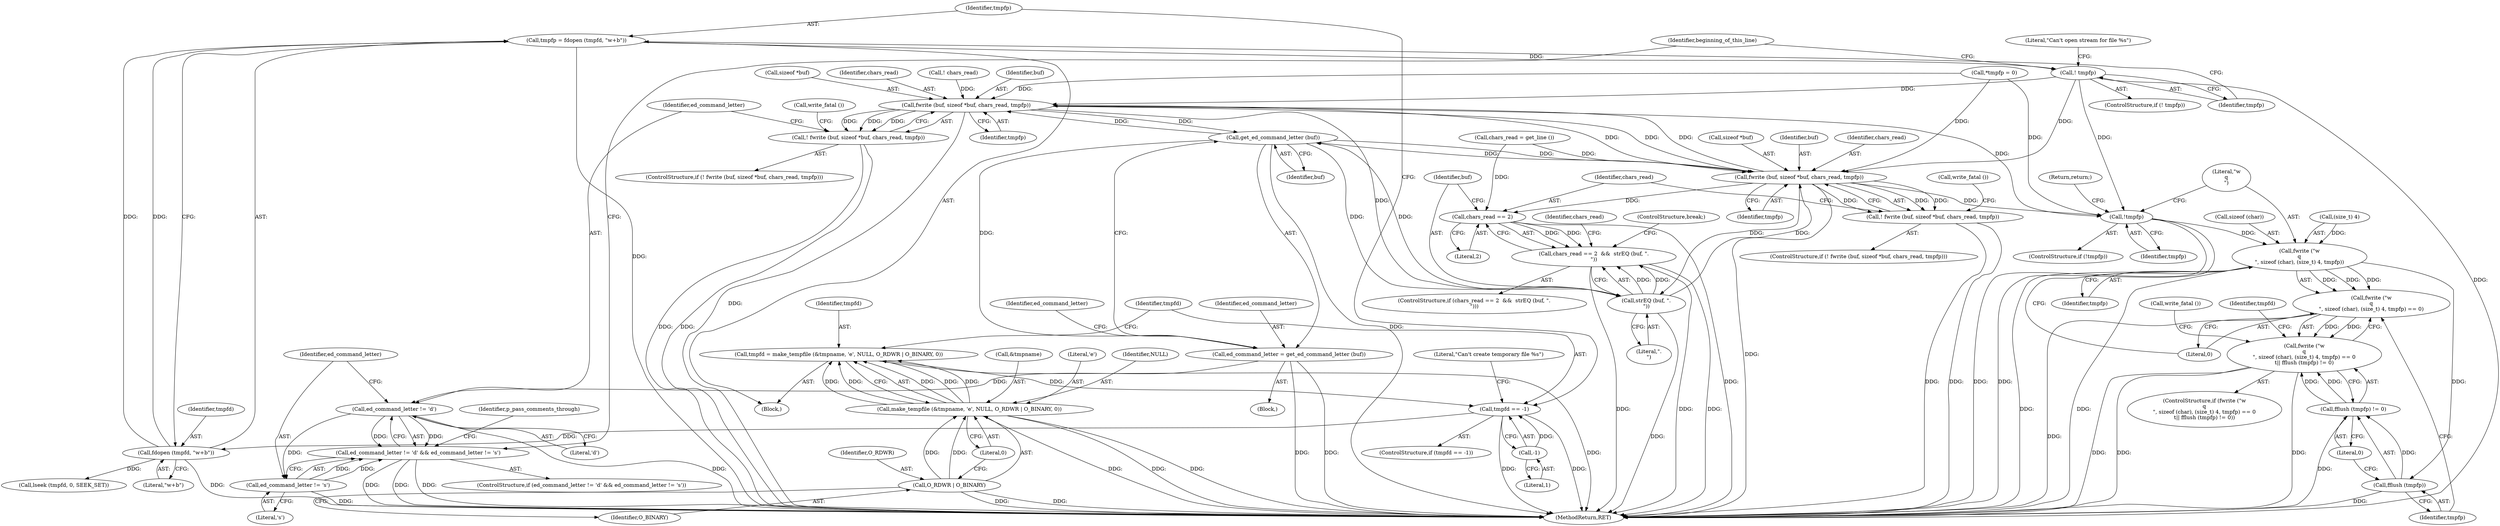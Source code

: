 digraph "0_savannah_3fcd042d26d70856e826a42b5f93dc4854d80bf0@API" {
"1000147" [label="(Call,tmpfp = fdopen (tmpfd, \"w+b\"))"];
"1000149" [label="(Call,fdopen (tmpfd, \"w+b\"))"];
"1000139" [label="(Call,tmpfd == -1)"];
"1000127" [label="(Call,tmpfd = make_tempfile (&tmpname, 'e', NULL, O_RDWR | O_BINARY, 0))"];
"1000129" [label="(Call,make_tempfile (&tmpname, 'e', NULL, O_RDWR | O_BINARY, 0))"];
"1000134" [label="(Call,O_RDWR | O_BINARY)"];
"1000141" [label="(Call,-1)"];
"1000153" [label="(Call,! tmpfp)"];
"1000188" [label="(Call,fwrite (buf, sizeof *buf, chars_read, tmpfp))"];
"1000179" [label="(Call,get_ed_command_letter (buf))"];
"1000177" [label="(Call,ed_command_letter = get_ed_command_letter (buf))"];
"1000198" [label="(Call,ed_command_letter != 'd')"];
"1000197" [label="(Call,ed_command_letter != 'd' && ed_command_letter != 's')"];
"1000201" [label="(Call,ed_command_letter != 's')"];
"1000219" [label="(Call,fwrite (buf, sizeof *buf, chars_read, tmpfp))"];
"1000218" [label="(Call,! fwrite (buf, sizeof *buf, chars_read, tmpfp))"];
"1000229" [label="(Call,chars_read == 2)"];
"1000228" [label="(Call,chars_read == 2  &&  strEQ (buf, \".\n\"))"];
"1000232" [label="(Call,strEQ (buf, \".\n\"))"];
"1000246" [label="(Call,!tmpfp)"];
"1000252" [label="(Call,fwrite (\"w\nq\n\", sizeof (char), (size_t) 4, tmpfp))"];
"1000251" [label="(Call,fwrite (\"w\nq\n\", sizeof (char), (size_t) 4, tmpfp) == 0)"];
"1000250" [label="(Call,fwrite (\"w\nq\n\", sizeof (char), (size_t) 4, tmpfp) == 0\n\t|| fflush (tmpfp) != 0)"];
"1000262" [label="(Call,fflush (tmpfp))"];
"1000261" [label="(Call,fflush (tmpfp) != 0)"];
"1000187" [label="(Call,! fwrite (buf, sizeof *buf, chars_read, tmpfp))"];
"1000142" [label="(Literal,1)"];
"1000148" [label="(Identifier,tmpfp)"];
"1000195" [label="(Call,write_fatal ())"];
"1000227" [label="(ControlStructure,if (chars_read == 2  &&  strEQ (buf, \".\n\")))"];
"1000217" [label="(ControlStructure,if (! fwrite (buf, sizeof *buf, chars_read, tmpfp)))"];
"1000218" [label="(Call,! fwrite (buf, sizeof *buf, chars_read, tmpfp))"];
"1000152" [label="(ControlStructure,if (! tmpfp))"];
"1000259" [label="(Identifier,tmpfp)"];
"1000219" [label="(Call,fwrite (buf, sizeof *buf, chars_read, tmpfp))"];
"1000186" [label="(ControlStructure,if (! fwrite (buf, sizeof *buf, chars_read, tmpfp)))"];
"1000177" [label="(Call,ed_command_letter = get_ed_command_letter (buf))"];
"1000248" [label="(Return,return;)"];
"1000114" [label="(Call,*tmpfp = 0)"];
"1000147" [label="(Call,tmpfp = fdopen (tmpfd, \"w+b\"))"];
"1000251" [label="(Call,fwrite (\"w\nq\n\", sizeof (char), (size_t) 4, tmpfp) == 0)"];
"1000154" [label="(Identifier,tmpfp)"];
"1000190" [label="(Call,sizeof *buf)"];
"1000254" [label="(Call,sizeof (char))"];
"1000193" [label="(Identifier,chars_read)"];
"1000182" [label="(Identifier,ed_command_letter)"];
"1000203" [label="(Literal,'s')"];
"1000253" [label="(Literal,\"w\nq\n\")"];
"1000211" [label="(Identifier,chars_read)"];
"1000139" [label="(Call,tmpfd == -1)"];
"1000225" [label="(Identifier,tmpfp)"];
"1000187" [label="(Call,! fwrite (buf, sizeof *buf, chars_read, tmpfp))"];
"1000200" [label="(Literal,'d')"];
"1000153" [label="(Call,! tmpfp)"];
"1000250" [label="(Call,fwrite (\"w\nq\n\", sizeof (char), (size_t) 4, tmpfp) == 0\n\t|| fflush (tmpfp) != 0)"];
"1000150" [label="(Identifier,tmpfd)"];
"1000160" [label="(Block,)"];
"1000232" [label="(Call,strEQ (buf, \".\n\"))"];
"1000221" [label="(Call,sizeof *buf)"];
"1000199" [label="(Identifier,ed_command_letter)"];
"1000194" [label="(Identifier,tmpfp)"];
"1000130" [label="(Call,&tmpname)"];
"1000129" [label="(Call,make_tempfile (&tmpname, 'e', NULL, O_RDWR | O_BINARY, 0))"];
"1000188" [label="(Call,fwrite (buf, sizeof *buf, chars_read, tmpfp))"];
"1000197" [label="(Call,ed_command_letter != 'd' && ed_command_letter != 's')"];
"1000128" [label="(Identifier,tmpfd)"];
"1000268" [label="(Call,lseek (tmpfd, 0, SEEK_SET))"];
"1000234" [label="(Literal,\".\n\")"];
"1000249" [label="(ControlStructure,if (fwrite (\"w\nq\n\", sizeof (char), (size_t) 4, tmpfp) == 0\n\t|| fflush (tmpfp) != 0))"];
"1000226" [label="(Call,write_fatal ())"];
"1000170" [label="(Call,! chars_read)"];
"1000206" [label="(Identifier,p_pass_comments_through)"];
"1000233" [label="(Identifier,buf)"];
"1000140" [label="(Identifier,tmpfd)"];
"1000252" [label="(Call,fwrite (\"w\nq\n\", sizeof (char), (size_t) 4, tmpfp))"];
"1000265" [label="(Call,write_fatal ())"];
"1000235" [label="(ControlStructure,break;)"];
"1000180" [label="(Identifier,buf)"];
"1000262" [label="(Call,fflush (tmpfp))"];
"1000137" [label="(Literal,0)"];
"1000127" [label="(Call,tmpfd = make_tempfile (&tmpname, 'e', NULL, O_RDWR | O_BINARY, 0))"];
"1000198" [label="(Call,ed_command_letter != 'd')"];
"1000231" [label="(Literal,2)"];
"1000230" [label="(Identifier,chars_read)"];
"1000210" [label="(Call,chars_read = get_line ())"];
"1000126" [label="(Block,)"];
"1000135" [label="(Identifier,O_RDWR)"];
"1000201" [label="(Call,ed_command_letter != 's')"];
"1000220" [label="(Identifier,buf)"];
"1000189" [label="(Identifier,buf)"];
"1000260" [label="(Literal,0)"];
"1000269" [label="(Identifier,tmpfd)"];
"1000228" [label="(Call,chars_read == 2  &&  strEQ (buf, \".\n\"))"];
"1000246" [label="(Call,!tmpfp)"];
"1000138" [label="(ControlStructure,if (tmpfd == -1))"];
"1000245" [label="(ControlStructure,if (!tmpfp))"];
"1000261" [label="(Call,fflush (tmpfp) != 0)"];
"1000149" [label="(Call,fdopen (tmpfd, \"w+b\"))"];
"1000278" [label="(MethodReturn,RET)"];
"1000163" [label="(Identifier,beginning_of_this_line)"];
"1000196" [label="(ControlStructure,if (ed_command_letter != 'd' && ed_command_letter != 's'))"];
"1000229" [label="(Call,chars_read == 2)"];
"1000256" [label="(Call,(size_t) 4)"];
"1000179" [label="(Call,get_ed_command_letter (buf))"];
"1000224" [label="(Identifier,chars_read)"];
"1000202" [label="(Identifier,ed_command_letter)"];
"1000178" [label="(Identifier,ed_command_letter)"];
"1000151" [label="(Literal,\"w+b\")"];
"1000144" [label="(Literal,\"Can't create temporary file %s\")"];
"1000264" [label="(Literal,0)"];
"1000132" [label="(Literal,'e')"];
"1000141" [label="(Call,-1)"];
"1000156" [label="(Literal,\"Can't open stream for file %s\")"];
"1000247" [label="(Identifier,tmpfp)"];
"1000263" [label="(Identifier,tmpfp)"];
"1000133" [label="(Identifier,NULL)"];
"1000136" [label="(Identifier,O_BINARY)"];
"1000134" [label="(Call,O_RDWR | O_BINARY)"];
"1000147" -> "1000126"  [label="AST: "];
"1000147" -> "1000149"  [label="CFG: "];
"1000148" -> "1000147"  [label="AST: "];
"1000149" -> "1000147"  [label="AST: "];
"1000154" -> "1000147"  [label="CFG: "];
"1000147" -> "1000278"  [label="DDG: "];
"1000149" -> "1000147"  [label="DDG: "];
"1000149" -> "1000147"  [label="DDG: "];
"1000147" -> "1000153"  [label="DDG: "];
"1000149" -> "1000151"  [label="CFG: "];
"1000150" -> "1000149"  [label="AST: "];
"1000151" -> "1000149"  [label="AST: "];
"1000149" -> "1000278"  [label="DDG: "];
"1000139" -> "1000149"  [label="DDG: "];
"1000149" -> "1000268"  [label="DDG: "];
"1000139" -> "1000138"  [label="AST: "];
"1000139" -> "1000141"  [label="CFG: "];
"1000140" -> "1000139"  [label="AST: "];
"1000141" -> "1000139"  [label="AST: "];
"1000144" -> "1000139"  [label="CFG: "];
"1000148" -> "1000139"  [label="CFG: "];
"1000139" -> "1000278"  [label="DDG: "];
"1000139" -> "1000278"  [label="DDG: "];
"1000127" -> "1000139"  [label="DDG: "];
"1000141" -> "1000139"  [label="DDG: "];
"1000127" -> "1000126"  [label="AST: "];
"1000127" -> "1000129"  [label="CFG: "];
"1000128" -> "1000127"  [label="AST: "];
"1000129" -> "1000127"  [label="AST: "];
"1000140" -> "1000127"  [label="CFG: "];
"1000127" -> "1000278"  [label="DDG: "];
"1000129" -> "1000127"  [label="DDG: "];
"1000129" -> "1000127"  [label="DDG: "];
"1000129" -> "1000127"  [label="DDG: "];
"1000129" -> "1000127"  [label="DDG: "];
"1000129" -> "1000127"  [label="DDG: "];
"1000129" -> "1000137"  [label="CFG: "];
"1000130" -> "1000129"  [label="AST: "];
"1000132" -> "1000129"  [label="AST: "];
"1000133" -> "1000129"  [label="AST: "];
"1000134" -> "1000129"  [label="AST: "];
"1000137" -> "1000129"  [label="AST: "];
"1000129" -> "1000278"  [label="DDG: "];
"1000129" -> "1000278"  [label="DDG: "];
"1000129" -> "1000278"  [label="DDG: "];
"1000134" -> "1000129"  [label="DDG: "];
"1000134" -> "1000129"  [label="DDG: "];
"1000134" -> "1000136"  [label="CFG: "];
"1000135" -> "1000134"  [label="AST: "];
"1000136" -> "1000134"  [label="AST: "];
"1000137" -> "1000134"  [label="CFG: "];
"1000134" -> "1000278"  [label="DDG: "];
"1000134" -> "1000278"  [label="DDG: "];
"1000141" -> "1000142"  [label="CFG: "];
"1000142" -> "1000141"  [label="AST: "];
"1000153" -> "1000152"  [label="AST: "];
"1000153" -> "1000154"  [label="CFG: "];
"1000154" -> "1000153"  [label="AST: "];
"1000156" -> "1000153"  [label="CFG: "];
"1000163" -> "1000153"  [label="CFG: "];
"1000153" -> "1000278"  [label="DDG: "];
"1000153" -> "1000188"  [label="DDG: "];
"1000153" -> "1000219"  [label="DDG: "];
"1000153" -> "1000246"  [label="DDG: "];
"1000188" -> "1000187"  [label="AST: "];
"1000188" -> "1000194"  [label="CFG: "];
"1000189" -> "1000188"  [label="AST: "];
"1000190" -> "1000188"  [label="AST: "];
"1000193" -> "1000188"  [label="AST: "];
"1000194" -> "1000188"  [label="AST: "];
"1000187" -> "1000188"  [label="CFG: "];
"1000188" -> "1000278"  [label="DDG: "];
"1000188" -> "1000179"  [label="DDG: "];
"1000188" -> "1000187"  [label="DDG: "];
"1000188" -> "1000187"  [label="DDG: "];
"1000188" -> "1000187"  [label="DDG: "];
"1000179" -> "1000188"  [label="DDG: "];
"1000170" -> "1000188"  [label="DDG: "];
"1000219" -> "1000188"  [label="DDG: "];
"1000114" -> "1000188"  [label="DDG: "];
"1000188" -> "1000219"  [label="DDG: "];
"1000188" -> "1000219"  [label="DDG: "];
"1000188" -> "1000232"  [label="DDG: "];
"1000188" -> "1000246"  [label="DDG: "];
"1000179" -> "1000177"  [label="AST: "];
"1000179" -> "1000180"  [label="CFG: "];
"1000180" -> "1000179"  [label="AST: "];
"1000177" -> "1000179"  [label="CFG: "];
"1000179" -> "1000278"  [label="DDG: "];
"1000179" -> "1000177"  [label="DDG: "];
"1000232" -> "1000179"  [label="DDG: "];
"1000219" -> "1000179"  [label="DDG: "];
"1000179" -> "1000219"  [label="DDG: "];
"1000179" -> "1000232"  [label="DDG: "];
"1000177" -> "1000160"  [label="AST: "];
"1000178" -> "1000177"  [label="AST: "];
"1000182" -> "1000177"  [label="CFG: "];
"1000177" -> "1000278"  [label="DDG: "];
"1000177" -> "1000278"  [label="DDG: "];
"1000177" -> "1000198"  [label="DDG: "];
"1000198" -> "1000197"  [label="AST: "];
"1000198" -> "1000200"  [label="CFG: "];
"1000199" -> "1000198"  [label="AST: "];
"1000200" -> "1000198"  [label="AST: "];
"1000202" -> "1000198"  [label="CFG: "];
"1000197" -> "1000198"  [label="CFG: "];
"1000198" -> "1000278"  [label="DDG: "];
"1000198" -> "1000197"  [label="DDG: "];
"1000198" -> "1000197"  [label="DDG: "];
"1000198" -> "1000201"  [label="DDG: "];
"1000197" -> "1000196"  [label="AST: "];
"1000197" -> "1000201"  [label="CFG: "];
"1000201" -> "1000197"  [label="AST: "];
"1000163" -> "1000197"  [label="CFG: "];
"1000206" -> "1000197"  [label="CFG: "];
"1000197" -> "1000278"  [label="DDG: "];
"1000197" -> "1000278"  [label="DDG: "];
"1000197" -> "1000278"  [label="DDG: "];
"1000201" -> "1000197"  [label="DDG: "];
"1000201" -> "1000197"  [label="DDG: "];
"1000201" -> "1000203"  [label="CFG: "];
"1000202" -> "1000201"  [label="AST: "];
"1000203" -> "1000201"  [label="AST: "];
"1000201" -> "1000278"  [label="DDG: "];
"1000219" -> "1000218"  [label="AST: "];
"1000219" -> "1000225"  [label="CFG: "];
"1000220" -> "1000219"  [label="AST: "];
"1000221" -> "1000219"  [label="AST: "];
"1000224" -> "1000219"  [label="AST: "];
"1000225" -> "1000219"  [label="AST: "];
"1000218" -> "1000219"  [label="CFG: "];
"1000219" -> "1000278"  [label="DDG: "];
"1000219" -> "1000218"  [label="DDG: "];
"1000219" -> "1000218"  [label="DDG: "];
"1000219" -> "1000218"  [label="DDG: "];
"1000232" -> "1000219"  [label="DDG: "];
"1000210" -> "1000219"  [label="DDG: "];
"1000114" -> "1000219"  [label="DDG: "];
"1000219" -> "1000229"  [label="DDG: "];
"1000219" -> "1000232"  [label="DDG: "];
"1000219" -> "1000246"  [label="DDG: "];
"1000218" -> "1000217"  [label="AST: "];
"1000226" -> "1000218"  [label="CFG: "];
"1000230" -> "1000218"  [label="CFG: "];
"1000218" -> "1000278"  [label="DDG: "];
"1000218" -> "1000278"  [label="DDG: "];
"1000229" -> "1000228"  [label="AST: "];
"1000229" -> "1000231"  [label="CFG: "];
"1000230" -> "1000229"  [label="AST: "];
"1000231" -> "1000229"  [label="AST: "];
"1000233" -> "1000229"  [label="CFG: "];
"1000228" -> "1000229"  [label="CFG: "];
"1000229" -> "1000278"  [label="DDG: "];
"1000229" -> "1000228"  [label="DDG: "];
"1000229" -> "1000228"  [label="DDG: "];
"1000210" -> "1000229"  [label="DDG: "];
"1000228" -> "1000227"  [label="AST: "];
"1000228" -> "1000232"  [label="CFG: "];
"1000232" -> "1000228"  [label="AST: "];
"1000211" -> "1000228"  [label="CFG: "];
"1000235" -> "1000228"  [label="CFG: "];
"1000228" -> "1000278"  [label="DDG: "];
"1000228" -> "1000278"  [label="DDG: "];
"1000228" -> "1000278"  [label="DDG: "];
"1000232" -> "1000228"  [label="DDG: "];
"1000232" -> "1000228"  [label="DDG: "];
"1000232" -> "1000234"  [label="CFG: "];
"1000233" -> "1000232"  [label="AST: "];
"1000234" -> "1000232"  [label="AST: "];
"1000232" -> "1000278"  [label="DDG: "];
"1000246" -> "1000245"  [label="AST: "];
"1000246" -> "1000247"  [label="CFG: "];
"1000247" -> "1000246"  [label="AST: "];
"1000248" -> "1000246"  [label="CFG: "];
"1000253" -> "1000246"  [label="CFG: "];
"1000246" -> "1000278"  [label="DDG: "];
"1000246" -> "1000278"  [label="DDG: "];
"1000114" -> "1000246"  [label="DDG: "];
"1000246" -> "1000252"  [label="DDG: "];
"1000252" -> "1000251"  [label="AST: "];
"1000252" -> "1000259"  [label="CFG: "];
"1000253" -> "1000252"  [label="AST: "];
"1000254" -> "1000252"  [label="AST: "];
"1000256" -> "1000252"  [label="AST: "];
"1000259" -> "1000252"  [label="AST: "];
"1000260" -> "1000252"  [label="CFG: "];
"1000252" -> "1000278"  [label="DDG: "];
"1000252" -> "1000278"  [label="DDG: "];
"1000252" -> "1000251"  [label="DDG: "];
"1000252" -> "1000251"  [label="DDG: "];
"1000252" -> "1000251"  [label="DDG: "];
"1000256" -> "1000252"  [label="DDG: "];
"1000252" -> "1000262"  [label="DDG: "];
"1000251" -> "1000250"  [label="AST: "];
"1000251" -> "1000260"  [label="CFG: "];
"1000260" -> "1000251"  [label="AST: "];
"1000263" -> "1000251"  [label="CFG: "];
"1000250" -> "1000251"  [label="CFG: "];
"1000251" -> "1000278"  [label="DDG: "];
"1000251" -> "1000250"  [label="DDG: "];
"1000251" -> "1000250"  [label="DDG: "];
"1000250" -> "1000249"  [label="AST: "];
"1000250" -> "1000261"  [label="CFG: "];
"1000261" -> "1000250"  [label="AST: "];
"1000265" -> "1000250"  [label="CFG: "];
"1000269" -> "1000250"  [label="CFG: "];
"1000250" -> "1000278"  [label="DDG: "];
"1000250" -> "1000278"  [label="DDG: "];
"1000250" -> "1000278"  [label="DDG: "];
"1000261" -> "1000250"  [label="DDG: "];
"1000261" -> "1000250"  [label="DDG: "];
"1000262" -> "1000261"  [label="AST: "];
"1000262" -> "1000263"  [label="CFG: "];
"1000263" -> "1000262"  [label="AST: "];
"1000264" -> "1000262"  [label="CFG: "];
"1000262" -> "1000278"  [label="DDG: "];
"1000262" -> "1000261"  [label="DDG: "];
"1000261" -> "1000264"  [label="CFG: "];
"1000264" -> "1000261"  [label="AST: "];
"1000261" -> "1000278"  [label="DDG: "];
"1000187" -> "1000186"  [label="AST: "];
"1000195" -> "1000187"  [label="CFG: "];
"1000199" -> "1000187"  [label="CFG: "];
"1000187" -> "1000278"  [label="DDG: "];
"1000187" -> "1000278"  [label="DDG: "];
}
